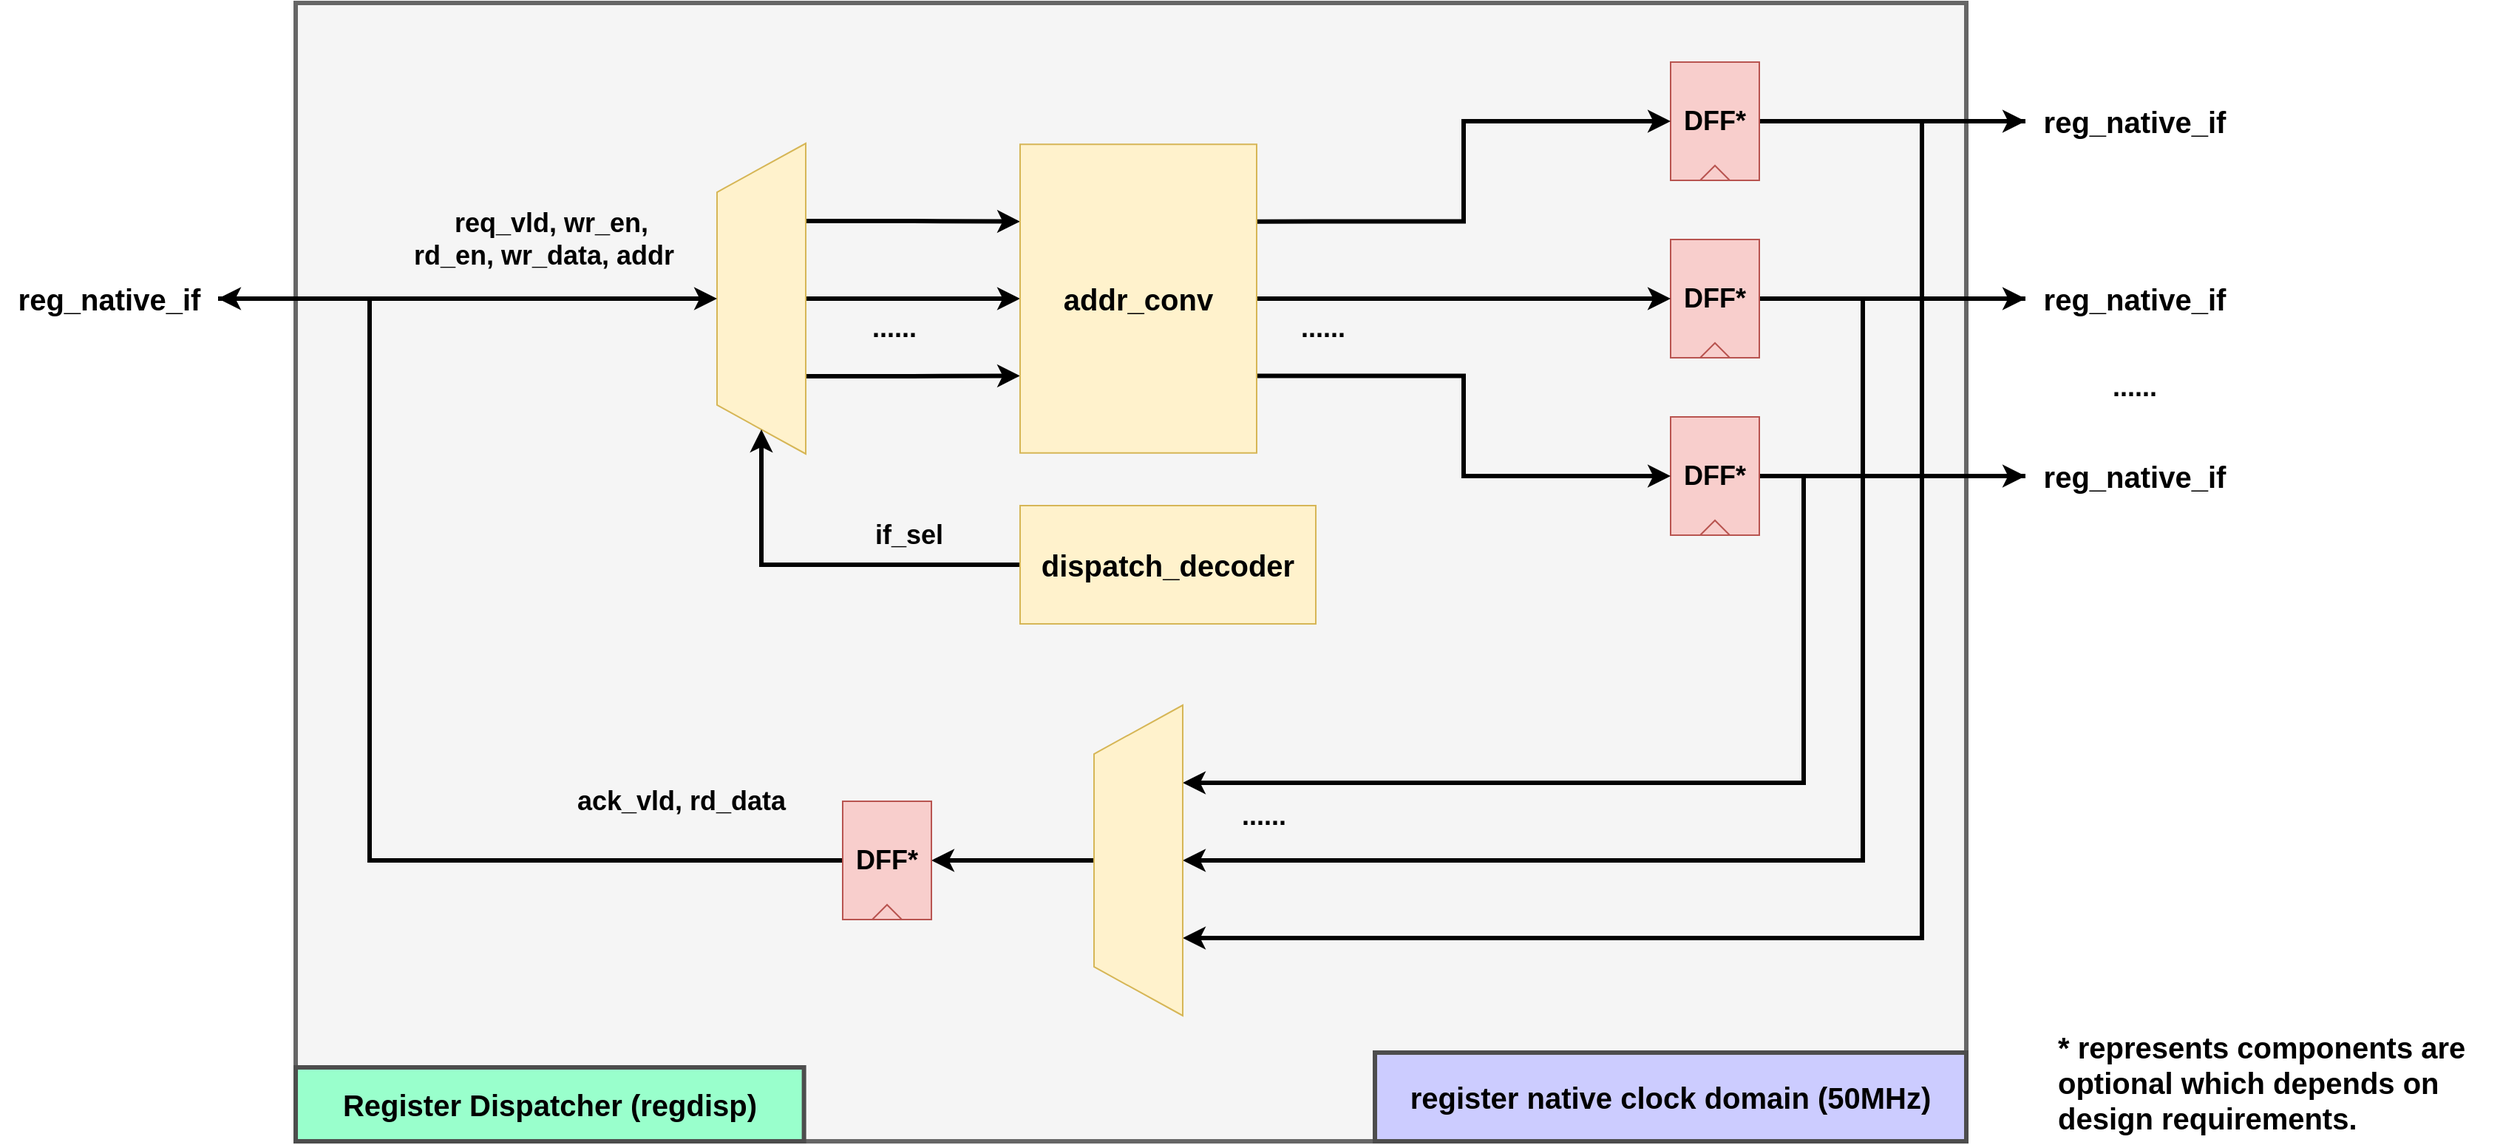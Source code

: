 <mxfile>
    <diagram id="bmkCUtb0T924FdoD0Gmn" name="第 1 页">
        <mxGraphModel dx="957" dy="567" grid="1" gridSize="10" guides="1" tooltips="1" connect="1" arrows="1" fold="1" page="1" pageScale="1" pageWidth="2336" pageHeight="1654" math="0" shadow="0">
            <root>
                <mxCell id="0"/>
                <mxCell id="1" parent="0"/>
                <mxCell id="3" value="" style="shape=corner;whiteSpace=wrap;html=1;fillColor=#f5f5f5;dx=1000;dy=910;strokeWidth=3;strokeColor=#666666;fontColor=#333333;fontSize=18;" parent="1" vertex="1">
                    <mxGeometry x="510" y="520" width="1130" height="770" as="geometry"/>
                </mxCell>
                <mxCell id="61" style="edgeStyle=orthogonalEdgeStyle;rounded=0;html=1;exitX=0;exitY=0.5;exitDx=0;exitDy=0;entryX=0.75;entryY=1;entryDx=0;entryDy=0;strokeWidth=3;" parent="1" source="18" target="25" edge="1">
                    <mxGeometry relative="1" as="geometry">
                        <Array as="points">
                            <mxPoint x="1530" y="840"/>
                            <mxPoint x="1530" y="1047"/>
                        </Array>
                    </mxGeometry>
                </mxCell>
                <mxCell id="18" value="reg_native_if" style="rounded=0;whiteSpace=wrap;html=1;fontSize=20;fillColor=none;strokeColor=none;fontStyle=1" parent="1" vertex="1">
                    <mxGeometry x="1680" y="820" width="147.5" height="40" as="geometry"/>
                </mxCell>
                <mxCell id="35" style="edgeStyle=orthogonalEdgeStyle;rounded=0;html=1;exitX=1;exitY=0.5;exitDx=0;exitDy=0;entryX=0;entryY=0.5;entryDx=0;entryDy=0;strokeWidth=3;" parent="1" source="30" target="38" edge="1">
                    <mxGeometry relative="1" as="geometry">
                        <mxPoint x="1740.0" y="600.0" as="targetPoint"/>
                    </mxGeometry>
                </mxCell>
                <mxCell id="36" style="edgeStyle=orthogonalEdgeStyle;rounded=0;html=1;exitX=1;exitY=0.5;exitDx=0;exitDy=0;strokeWidth=3;entryX=0;entryY=0.5;entryDx=0;entryDy=0;" parent="1" source="22" target="39" edge="1">
                    <mxGeometry relative="1" as="geometry">
                        <mxPoint x="1742.5" y="720.0" as="targetPoint"/>
                    </mxGeometry>
                </mxCell>
                <mxCell id="37" style="edgeStyle=orthogonalEdgeStyle;rounded=0;html=1;exitX=1;exitY=0.5;exitDx=0;exitDy=0;entryX=0;entryY=0.5;entryDx=0;entryDy=0;strokeWidth=3;" parent="1" source="27" target="18" edge="1">
                    <mxGeometry relative="1" as="geometry"/>
                </mxCell>
                <mxCell id="64" style="edgeStyle=orthogonalEdgeStyle;rounded=0;html=1;exitX=0;exitY=0.5;exitDx=0;exitDy=0;entryX=0.25;entryY=1;entryDx=0;entryDy=0;strokeWidth=3;" parent="1" source="38" target="25" edge="1">
                    <mxGeometry relative="1" as="geometry">
                        <Array as="points">
                            <mxPoint x="1610" y="600"/>
                            <mxPoint x="1610" y="1153"/>
                        </Array>
                    </mxGeometry>
                </mxCell>
                <mxCell id="38" value="reg_native_if" style="rounded=0;whiteSpace=wrap;html=1;fontSize=20;fillColor=none;strokeColor=none;fontStyle=1" parent="1" vertex="1">
                    <mxGeometry x="1680" y="580" width="147.5" height="40" as="geometry"/>
                </mxCell>
                <mxCell id="63" style="edgeStyle=orthogonalEdgeStyle;rounded=0;html=1;exitX=0;exitY=0.5;exitDx=0;exitDy=0;entryX=0.5;entryY=1;entryDx=0;entryDy=0;strokeWidth=3;" parent="1" source="39" target="25" edge="1">
                    <mxGeometry relative="1" as="geometry">
                        <Array as="points">
                            <mxPoint x="1570" y="720"/>
                            <mxPoint x="1570" y="1100"/>
                        </Array>
                    </mxGeometry>
                </mxCell>
                <mxCell id="39" value="reg_native_if" style="rounded=0;whiteSpace=wrap;html=1;fontSize=20;fillColor=none;strokeColor=none;fontStyle=1" parent="1" vertex="1">
                    <mxGeometry x="1680" y="700" width="147.5" height="40" as="geometry"/>
                </mxCell>
                <mxCell id="4" value="Register Dispatcher (regdisp)" style="text;html=1;strokeColor=#4D4D4D;fillColor=#99FFCC;align=center;verticalAlign=middle;whiteSpace=wrap;rounded=0;fontSize=20;fontStyle=1;strokeWidth=3;" parent="1" vertex="1">
                    <mxGeometry x="510" y="1240" width="343.81" height="50" as="geometry"/>
                </mxCell>
                <mxCell id="9" value="&lt;b style=&quot;font-size: 20px&quot;&gt;register native clock domain (50MHz)&lt;/b&gt;" style="rounded=0;whiteSpace=wrap;html=1;fillColor=#CCCCFF;fontSize=20;strokeColor=#4D4D4D;strokeWidth=3;" parent="1" vertex="1">
                    <mxGeometry x="1240" y="1230" width="400" height="60" as="geometry"/>
                </mxCell>
                <mxCell id="21" value="" style="group" parent="1" vertex="1" connectable="0">
                    <mxGeometry x="1440" y="680" width="60" height="80" as="geometry"/>
                </mxCell>
                <mxCell id="22" value="&lt;b&gt;DFF*&lt;/b&gt;" style="rounded=0;whiteSpace=wrap;html=1;fontSize=18;fillColor=#f8cecc;strokeColor=#b85450;" parent="21" vertex="1">
                    <mxGeometry width="60" height="80" as="geometry"/>
                </mxCell>
                <mxCell id="23" value="" style="triangle;whiteSpace=wrap;html=1;fontSize=18;rotation=-90;fillColor=#f8cecc;strokeColor=#b85450;" parent="21" vertex="1">
                    <mxGeometry x="25" y="65" width="10" height="20" as="geometry"/>
                </mxCell>
                <mxCell id="50" style="edgeStyle=orthogonalEdgeStyle;rounded=0;html=1;exitX=0.75;exitY=1;exitDx=0;exitDy=0;entryX=0;entryY=0.25;entryDx=0;entryDy=0;strokeWidth=3;" parent="1" source="14" target="49" edge="1">
                    <mxGeometry relative="1" as="geometry"/>
                </mxCell>
                <mxCell id="51" style="edgeStyle=orthogonalEdgeStyle;rounded=0;html=1;exitX=0.5;exitY=1;exitDx=0;exitDy=0;entryX=0;entryY=0.5;entryDx=0;entryDy=0;strokeWidth=3;" parent="1" source="14" target="49" edge="1">
                    <mxGeometry relative="1" as="geometry"/>
                </mxCell>
                <mxCell id="52" style="edgeStyle=orthogonalEdgeStyle;rounded=0;html=1;exitX=0.25;exitY=1;exitDx=0;exitDy=0;entryX=0;entryY=0.75;entryDx=0;entryDy=0;strokeWidth=3;" parent="1" source="14" target="49" edge="1">
                    <mxGeometry relative="1" as="geometry"/>
                </mxCell>
                <mxCell id="14" value="" style="shape=trapezoid;perimeter=trapezoidPerimeter;whiteSpace=wrap;html=1;fixedSize=1;fontSize=18;fillColor=#fff2cc;strokeColor=#d6b656;rotation=-90;size=33;" parent="1" vertex="1">
                    <mxGeometry x="720" y="690" width="210" height="60" as="geometry"/>
                </mxCell>
                <mxCell id="26" value="" style="group" parent="1" vertex="1" connectable="0">
                    <mxGeometry x="1440" y="800" width="60" height="80" as="geometry"/>
                </mxCell>
                <mxCell id="27" value="&lt;b&gt;DFF*&lt;/b&gt;" style="rounded=0;whiteSpace=wrap;html=1;fontSize=18;fillColor=#f8cecc;strokeColor=#b85450;" parent="26" vertex="1">
                    <mxGeometry width="60" height="80" as="geometry"/>
                </mxCell>
                <mxCell id="28" value="" style="triangle;whiteSpace=wrap;html=1;fontSize=18;rotation=-90;fillColor=#f8cecc;strokeColor=#b85450;" parent="26" vertex="1">
                    <mxGeometry x="25" y="65" width="10" height="20" as="geometry"/>
                </mxCell>
                <mxCell id="29" value="" style="group;fontStyle=1" parent="1" vertex="1" connectable="0">
                    <mxGeometry x="1440" y="560" width="60" height="80" as="geometry"/>
                </mxCell>
                <mxCell id="30" value="&lt;b&gt;DFF*&lt;/b&gt;" style="rounded=0;whiteSpace=wrap;html=1;fontSize=18;fillColor=#f8cecc;strokeColor=#b85450;" parent="29" vertex="1">
                    <mxGeometry width="60" height="80" as="geometry"/>
                </mxCell>
                <mxCell id="31" value="" style="triangle;whiteSpace=wrap;html=1;fontSize=18;rotation=-90;fillColor=#f8cecc;strokeColor=#b85450;" parent="29" vertex="1">
                    <mxGeometry x="25" y="65" width="10" height="20" as="geometry"/>
                </mxCell>
                <mxCell id="15" value="&lt;b&gt;req_vld, wr_en,&lt;br&gt;rd_en, wr_data, addr&amp;nbsp;&amp;nbsp;&lt;/b&gt;" style="text;html=1;strokeColor=none;fillColor=none;align=center;verticalAlign=middle;whiteSpace=wrap;rounded=0;fontSize=18;fontColor=#000000;" parent="1" vertex="1">
                    <mxGeometry x="582.31" y="650" width="201.5" height="60" as="geometry"/>
                </mxCell>
                <mxCell id="59" style="edgeStyle=orthogonalEdgeStyle;rounded=0;html=1;entryX=0;entryY=0.5;entryDx=0;entryDy=0;strokeWidth=3;" parent="1" source="10" target="14" edge="1">
                    <mxGeometry relative="1" as="geometry"/>
                </mxCell>
                <mxCell id="10" value="dispatch_decoder" style="rounded=0;whiteSpace=wrap;html=1;fillColor=#fff2cc;fontStyle=1;fontSize=20;strokeColor=#d6b656;" parent="1" vertex="1">
                    <mxGeometry x="1000" y="860" width="200" height="80" as="geometry"/>
                </mxCell>
                <mxCell id="66" style="edgeStyle=orthogonalEdgeStyle;rounded=0;jumpStyle=arc;html=1;strokeWidth=3;exitX=0;exitY=0.5;exitDx=0;exitDy=0;entryX=1;entryY=0.5;entryDx=0;entryDy=0;" parent="1" source="78" target="58" edge="1">
                    <mxGeometry relative="1" as="geometry">
                        <Array as="points">
                            <mxPoint x="560" y="1100"/>
                            <mxPoint x="560" y="720"/>
                        </Array>
                        <mxPoint x="630" y="1100" as="sourcePoint"/>
                        <mxPoint x="420" y="720" as="targetPoint"/>
                    </mxGeometry>
                </mxCell>
                <mxCell id="80" style="edgeStyle=orthogonalEdgeStyle;rounded=0;html=1;exitX=0.5;exitY=0;exitDx=0;exitDy=0;fontColor=#000000;strokeWidth=3;entryX=1;entryY=0.5;entryDx=0;entryDy=0;" parent="1" source="25" target="78" edge="1">
                    <mxGeometry relative="1" as="geometry">
                        <mxPoint x="710" y="1100" as="targetPoint"/>
                    </mxGeometry>
                </mxCell>
                <mxCell id="25" value="" style="shape=trapezoid;perimeter=trapezoidPerimeter;whiteSpace=wrap;html=1;fixedSize=1;fontSize=18;fillColor=#fff2cc;strokeColor=#d6b656;rotation=-90;size=33;" parent="1" vertex="1">
                    <mxGeometry x="975" y="1070" width="210" height="60" as="geometry"/>
                </mxCell>
                <mxCell id="55" style="edgeStyle=orthogonalEdgeStyle;rounded=0;html=1;exitX=1;exitY=0.75;exitDx=0;exitDy=0;entryX=0;entryY=0.5;entryDx=0;entryDy=0;strokeWidth=3;" parent="1" source="49" target="27" edge="1">
                    <mxGeometry relative="1" as="geometry"/>
                </mxCell>
                <mxCell id="56" style="edgeStyle=orthogonalEdgeStyle;rounded=0;html=1;exitX=1;exitY=0.5;exitDx=0;exitDy=0;entryX=0;entryY=0.5;entryDx=0;entryDy=0;strokeWidth=3;" parent="1" source="49" target="22" edge="1">
                    <mxGeometry relative="1" as="geometry"/>
                </mxCell>
                <mxCell id="57" style="edgeStyle=orthogonalEdgeStyle;rounded=0;html=1;exitX=1;exitY=0.25;exitDx=0;exitDy=0;entryX=0;entryY=0.5;entryDx=0;entryDy=0;strokeWidth=3;" parent="1" source="49" target="30" edge="1">
                    <mxGeometry relative="1" as="geometry"/>
                </mxCell>
                <mxCell id="49" value="addr_conv" style="rounded=0;whiteSpace=wrap;html=1;fillColor=#fff2cc;fontStyle=1;fontSize=20;strokeColor=#d6b656;" parent="1" vertex="1">
                    <mxGeometry x="1000" y="615.63" width="160" height="208.75" as="geometry"/>
                </mxCell>
                <mxCell id="81" style="edgeStyle=orthogonalEdgeStyle;rounded=0;html=1;exitX=1;exitY=0.5;exitDx=0;exitDy=0;entryX=0.5;entryY=0;entryDx=0;entryDy=0;fontColor=#000000;strokeWidth=3;" parent="1" source="58" target="14" edge="1">
                    <mxGeometry relative="1" as="geometry"/>
                </mxCell>
                <mxCell id="58" value="reg_native_if" style="rounded=0;whiteSpace=wrap;html=1;fontSize=20;fillColor=none;strokeColor=none;fontStyle=1" parent="1" vertex="1">
                    <mxGeometry x="310" y="700" width="147.5" height="40" as="geometry"/>
                </mxCell>
                <mxCell id="60" value="&lt;b&gt;if_sel&lt;/b&gt;" style="text;html=1;strokeColor=none;fillColor=none;align=center;verticalAlign=middle;whiteSpace=wrap;rounded=0;fontSize=18;fontColor=#000000;" parent="1" vertex="1">
                    <mxGeometry x="880" y="860" width="90" height="40" as="geometry"/>
                </mxCell>
                <mxCell id="67" value="&lt;b&gt;ack_vld, rd_data&lt;/b&gt;" style="text;html=1;strokeColor=none;fillColor=none;align=center;verticalAlign=middle;whiteSpace=wrap;rounded=0;fontSize=18;fontColor=#000000;" parent="1" vertex="1">
                    <mxGeometry x="670" y="1030" width="201.5" height="60" as="geometry"/>
                </mxCell>
                <mxCell id="77" value="" style="group" parent="1" vertex="1" connectable="0">
                    <mxGeometry x="880" y="1060" width="60" height="80" as="geometry"/>
                </mxCell>
                <mxCell id="78" value="&lt;b&gt;DFF*&lt;/b&gt;" style="rounded=0;whiteSpace=wrap;html=1;fontSize=18;fillColor=#f8cecc;strokeColor=#b85450;" parent="77" vertex="1">
                    <mxGeometry width="60" height="80" as="geometry"/>
                </mxCell>
                <mxCell id="79" value="" style="triangle;whiteSpace=wrap;html=1;fontSize=18;rotation=-90;fillColor=#f8cecc;strokeColor=#b85450;" parent="77" vertex="1">
                    <mxGeometry x="25" y="65" width="10" height="20" as="geometry"/>
                </mxCell>
                <mxCell id="82" value="&lt;b&gt;......&lt;/b&gt;" style="text;html=1;strokeColor=none;fillColor=none;align=center;verticalAlign=middle;whiteSpace=wrap;rounded=0;fontSize=18;fontColor=#000000;" parent="1" vertex="1">
                    <mxGeometry x="1718.75" y="760" width="70" height="40" as="geometry"/>
                </mxCell>
                <mxCell id="83" value="&lt;b&gt;......&lt;/b&gt;" style="text;html=1;strokeColor=none;fillColor=none;align=center;verticalAlign=middle;whiteSpace=wrap;rounded=0;fontSize=18;fontColor=#000000;" parent="1" vertex="1">
                    <mxGeometry x="1170" y="720" width="70" height="40" as="geometry"/>
                </mxCell>
                <mxCell id="84" value="&lt;b&gt;......&lt;/b&gt;" style="text;html=1;strokeColor=none;fillColor=none;align=center;verticalAlign=middle;whiteSpace=wrap;rounded=0;fontSize=18;fontColor=#000000;" parent="1" vertex="1">
                    <mxGeometry x="880" y="720" width="70" height="40" as="geometry"/>
                </mxCell>
                <mxCell id="85" value="&lt;b&gt;......&lt;/b&gt;" style="text;html=1;strokeColor=none;fillColor=none;align=center;verticalAlign=middle;whiteSpace=wrap;rounded=0;fontSize=18;fontColor=#000000;" parent="1" vertex="1">
                    <mxGeometry x="1130" y="1050" width="70" height="40" as="geometry"/>
                </mxCell>
                <mxCell id="86" value="&lt;b style=&quot;font-size: 20px&quot;&gt;* represents components are optional which depends on design requirements.&lt;/b&gt;" style="text;html=1;strokeColor=none;fillColor=none;align=left;verticalAlign=middle;whiteSpace=wrap;rounded=0;fontSize=20;fontColor=#000000;" vertex="1" parent="1">
                    <mxGeometry x="1700" y="1210" width="300" height="80" as="geometry"/>
                </mxCell>
            </root>
        </mxGraphModel>
    </diagram>
</mxfile>